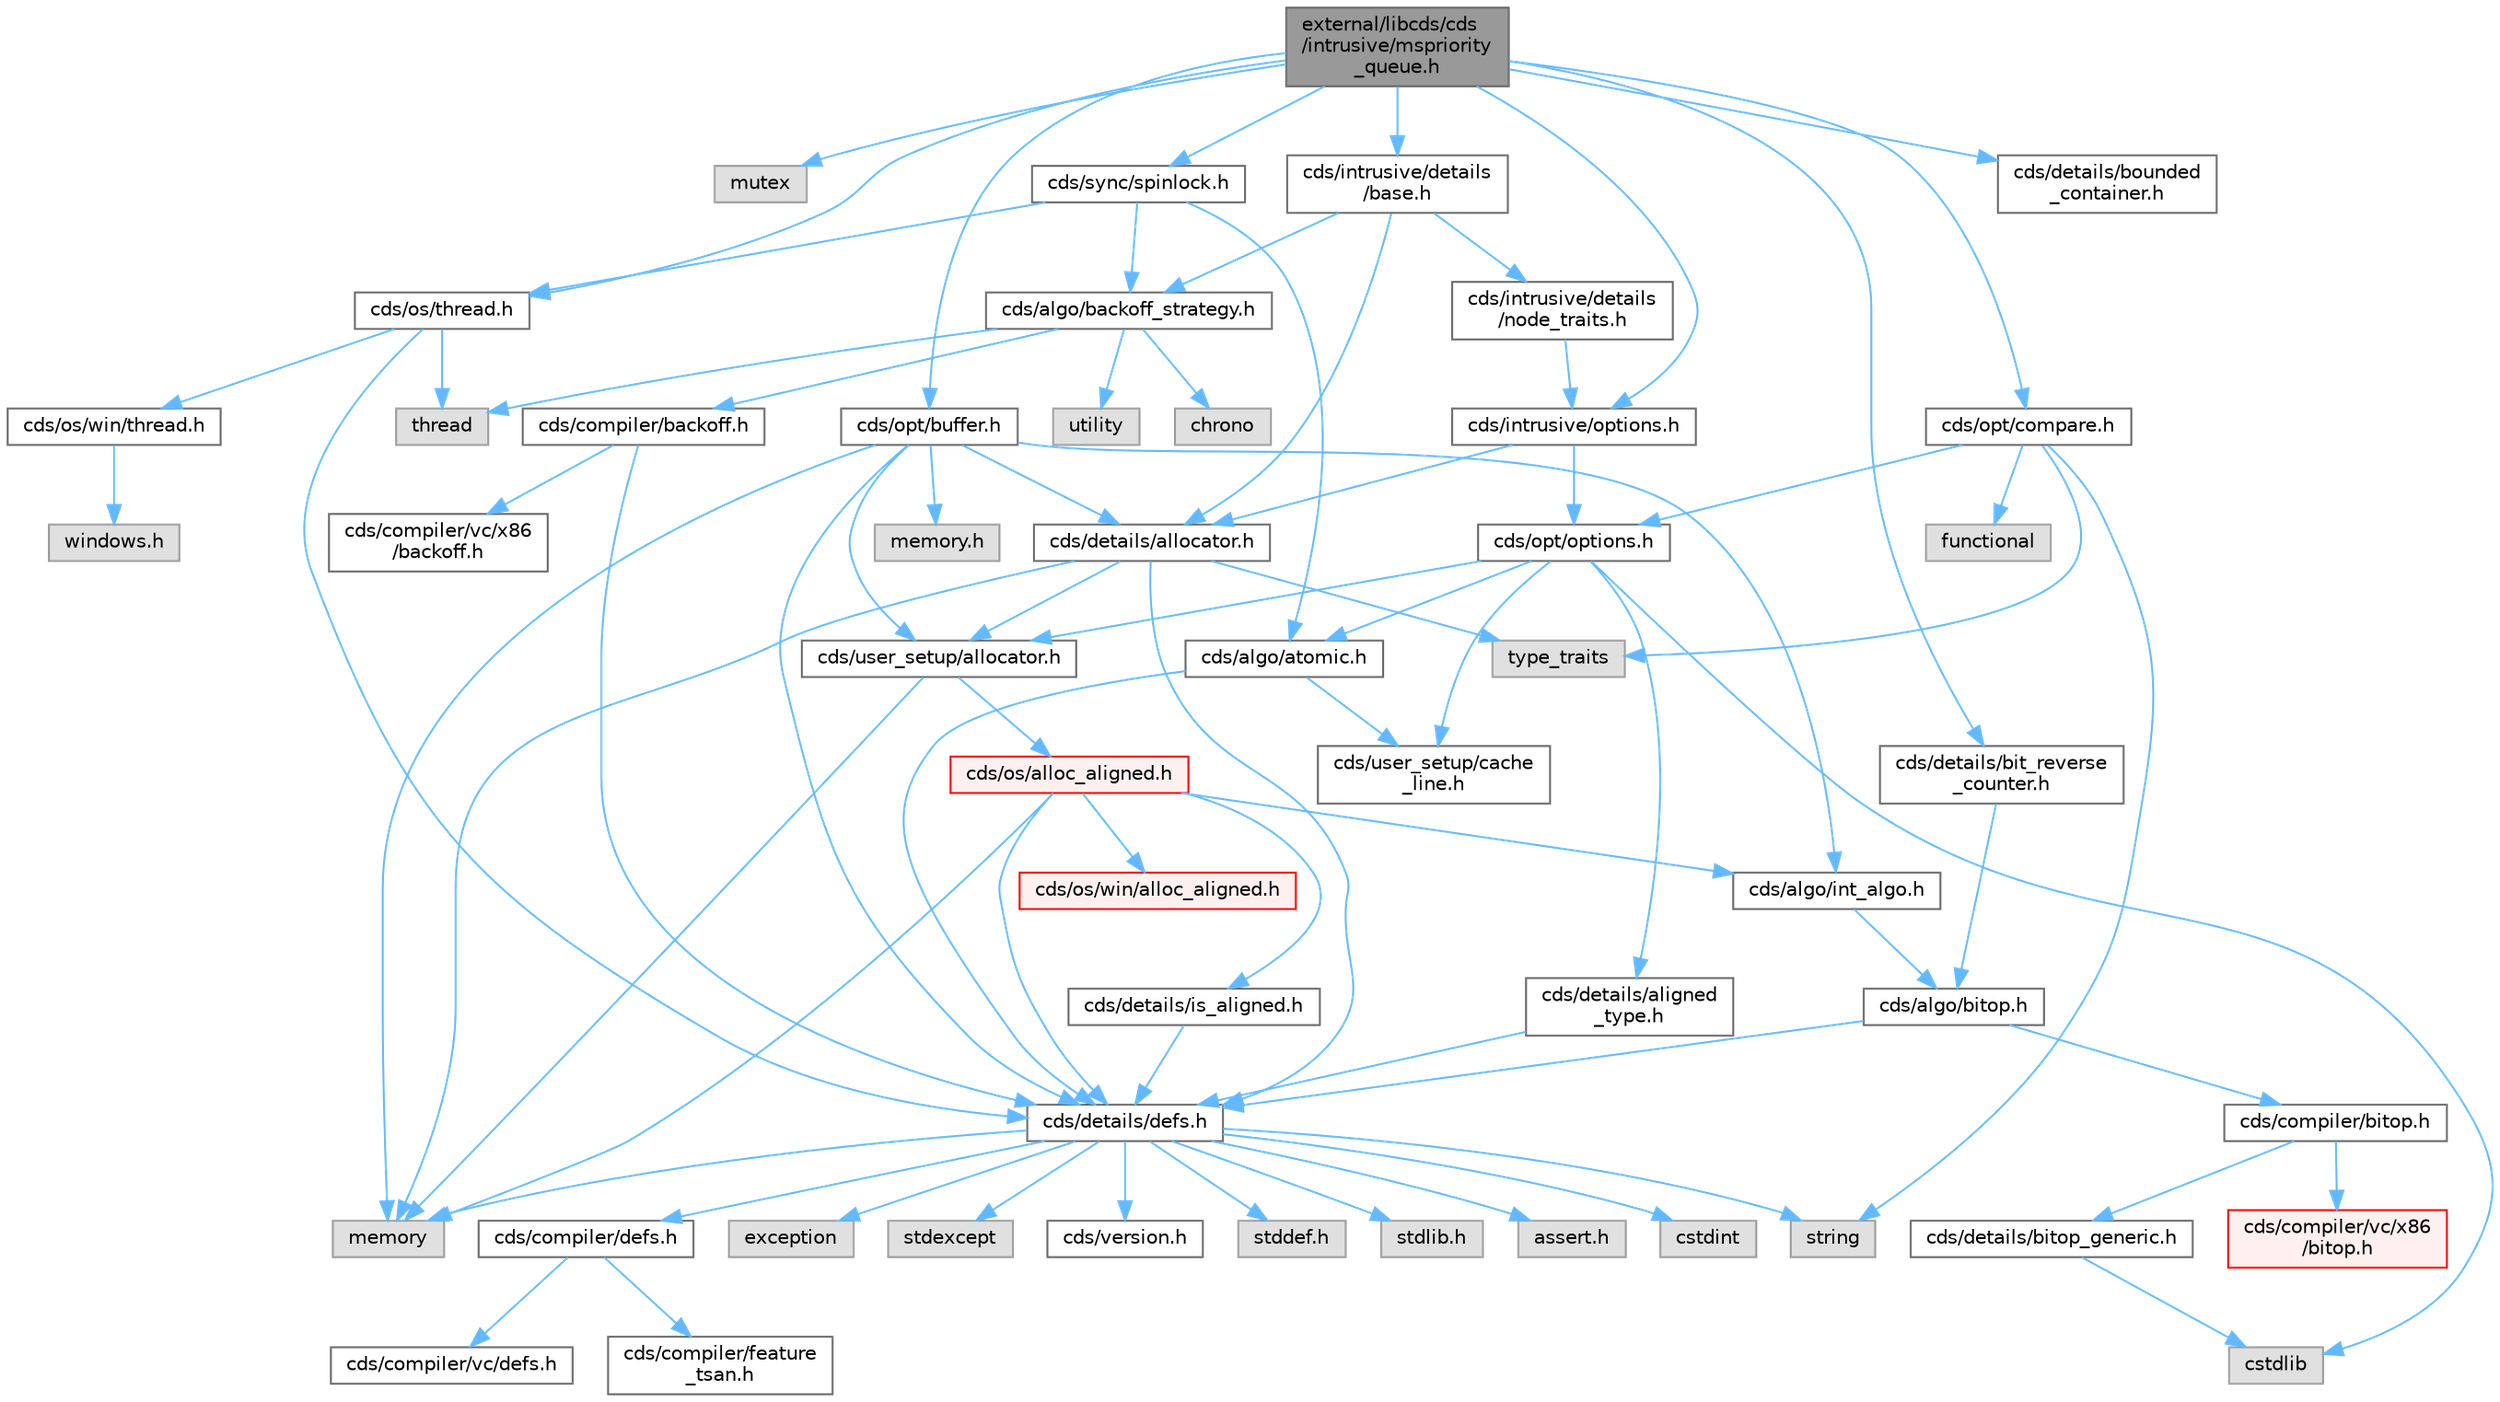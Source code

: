 digraph "external/libcds/cds/intrusive/mspriority_queue.h"
{
 // LATEX_PDF_SIZE
  bgcolor="transparent";
  edge [fontname=Helvetica,fontsize=10,labelfontname=Helvetica,labelfontsize=10];
  node [fontname=Helvetica,fontsize=10,shape=box,height=0.2,width=0.4];
  Node1 [id="Node000001",label="external/libcds/cds\l/intrusive/mspriority\l_queue.h",height=0.2,width=0.4,color="gray40", fillcolor="grey60", style="filled", fontcolor="black",tooltip=" "];
  Node1 -> Node2 [id="edge78_Node000001_Node000002",color="steelblue1",style="solid",tooltip=" "];
  Node2 [id="Node000002",label="mutex",height=0.2,width=0.4,color="grey60", fillcolor="#E0E0E0", style="filled",tooltip=" "];
  Node1 -> Node3 [id="edge79_Node000001_Node000003",color="steelblue1",style="solid",tooltip=" "];
  Node3 [id="Node000003",label="cds/intrusive/details\l/base.h",height=0.2,width=0.4,color="grey40", fillcolor="white", style="filled",URL="$external_2libcds_2cds_2intrusive_2details_2base_8h.html",tooltip=" "];
  Node3 -> Node4 [id="edge80_Node000003_Node000004",color="steelblue1",style="solid",tooltip=" "];
  Node4 [id="Node000004",label="cds/intrusive/details\l/node_traits.h",height=0.2,width=0.4,color="grey40", fillcolor="white", style="filled",URL="$node__traits_8h.html",tooltip=" "];
  Node4 -> Node5 [id="edge81_Node000004_Node000005",color="steelblue1",style="solid",tooltip=" "];
  Node5 [id="Node000005",label="cds/intrusive/options.h",height=0.2,width=0.4,color="grey40", fillcolor="white", style="filled",URL="$intrusive_2options_8h.html",tooltip=" "];
  Node5 -> Node6 [id="edge82_Node000005_Node000006",color="steelblue1",style="solid",tooltip=" "];
  Node6 [id="Node000006",label="cds/opt/options.h",height=0.2,width=0.4,color="grey40", fillcolor="white", style="filled",URL="$opt_2options_8h.html",tooltip=" "];
  Node6 -> Node7 [id="edge83_Node000006_Node000007",color="steelblue1",style="solid",tooltip=" "];
  Node7 [id="Node000007",label="cstdlib",height=0.2,width=0.4,color="grey60", fillcolor="#E0E0E0", style="filled",tooltip=" "];
  Node6 -> Node8 [id="edge84_Node000006_Node000008",color="steelblue1",style="solid",tooltip=" "];
  Node8 [id="Node000008",label="cds/details/aligned\l_type.h",height=0.2,width=0.4,color="grey40", fillcolor="white", style="filled",URL="$aligned__type_8h.html",tooltip=" "];
  Node8 -> Node9 [id="edge85_Node000008_Node000009",color="steelblue1",style="solid",tooltip=" "];
  Node9 [id="Node000009",label="cds/details/defs.h",height=0.2,width=0.4,color="grey40", fillcolor="white", style="filled",URL="$details_2defs_8h.html",tooltip=" "];
  Node9 -> Node10 [id="edge86_Node000009_Node000010",color="steelblue1",style="solid",tooltip=" "];
  Node10 [id="Node000010",label="stddef.h",height=0.2,width=0.4,color="grey60", fillcolor="#E0E0E0", style="filled",tooltip=" "];
  Node9 -> Node11 [id="edge87_Node000009_Node000011",color="steelblue1",style="solid",tooltip=" "];
  Node11 [id="Node000011",label="stdlib.h",height=0.2,width=0.4,color="grey60", fillcolor="#E0E0E0", style="filled",tooltip=" "];
  Node9 -> Node12 [id="edge88_Node000009_Node000012",color="steelblue1",style="solid",tooltip=" "];
  Node12 [id="Node000012",label="assert.h",height=0.2,width=0.4,color="grey60", fillcolor="#E0E0E0", style="filled",tooltip=" "];
  Node9 -> Node13 [id="edge89_Node000009_Node000013",color="steelblue1",style="solid",tooltip=" "];
  Node13 [id="Node000013",label="cstdint",height=0.2,width=0.4,color="grey60", fillcolor="#E0E0E0", style="filled",tooltip=" "];
  Node9 -> Node14 [id="edge90_Node000009_Node000014",color="steelblue1",style="solid",tooltip=" "];
  Node14 [id="Node000014",label="exception",height=0.2,width=0.4,color="grey60", fillcolor="#E0E0E0", style="filled",tooltip=" "];
  Node9 -> Node15 [id="edge91_Node000009_Node000015",color="steelblue1",style="solid",tooltip=" "];
  Node15 [id="Node000015",label="stdexcept",height=0.2,width=0.4,color="grey60", fillcolor="#E0E0E0", style="filled",tooltip=" "];
  Node9 -> Node16 [id="edge92_Node000009_Node000016",color="steelblue1",style="solid",tooltip=" "];
  Node16 [id="Node000016",label="string",height=0.2,width=0.4,color="grey60", fillcolor="#E0E0E0", style="filled",tooltip=" "];
  Node9 -> Node17 [id="edge93_Node000009_Node000017",color="steelblue1",style="solid",tooltip=" "];
  Node17 [id="Node000017",label="memory",height=0.2,width=0.4,color="grey60", fillcolor="#E0E0E0", style="filled",tooltip=" "];
  Node9 -> Node18 [id="edge94_Node000009_Node000018",color="steelblue1",style="solid",tooltip=" "];
  Node18 [id="Node000018",label="cds/version.h",height=0.2,width=0.4,color="grey40", fillcolor="white", style="filled",URL="$external_2libcds_2cds_2version_8h.html",tooltip=" "];
  Node9 -> Node19 [id="edge95_Node000009_Node000019",color="steelblue1",style="solid",tooltip=" "];
  Node19 [id="Node000019",label="cds/compiler/defs.h",height=0.2,width=0.4,color="grey40", fillcolor="white", style="filled",URL="$compiler_2defs_8h.html",tooltip=" "];
  Node19 -> Node20 [id="edge96_Node000019_Node000020",color="steelblue1",style="solid",tooltip=" "];
  Node20 [id="Node000020",label="cds/compiler/vc/defs.h",height=0.2,width=0.4,color="grey40", fillcolor="white", style="filled",URL="$compiler_2vc_2defs_8h.html",tooltip=" "];
  Node19 -> Node21 [id="edge97_Node000019_Node000021",color="steelblue1",style="solid",tooltip=" "];
  Node21 [id="Node000021",label="cds/compiler/feature\l_tsan.h",height=0.2,width=0.4,color="grey40", fillcolor="white", style="filled",URL="$feature__tsan_8h.html",tooltip=" "];
  Node6 -> Node22 [id="edge98_Node000006_Node000022",color="steelblue1",style="solid",tooltip=" "];
  Node22 [id="Node000022",label="cds/user_setup/allocator.h",height=0.2,width=0.4,color="grey40", fillcolor="white", style="filled",URL="$external_2libcds_2cds_2user__setup_2allocator_8h.html",tooltip="Default implementation of allocator classes."];
  Node22 -> Node17 [id="edge99_Node000022_Node000017",color="steelblue1",style="solid",tooltip=" "];
  Node22 -> Node23 [id="edge100_Node000022_Node000023",color="steelblue1",style="solid",tooltip=" "];
  Node23 [id="Node000023",label="cds/os/alloc_aligned.h",height=0.2,width=0.4,color="red", fillcolor="#FFF0F0", style="filled",URL="$alloc__aligned_8h.html",tooltip=" "];
  Node23 -> Node9 [id="edge101_Node000023_Node000009",color="steelblue1",style="solid",tooltip=" "];
  Node23 -> Node24 [id="edge102_Node000023_Node000024",color="steelblue1",style="solid",tooltip=" "];
  Node24 [id="Node000024",label="cds/os/win/alloc_aligned.h",height=0.2,width=0.4,color="red", fillcolor="#FFF0F0", style="filled",URL="$win_2alloc__aligned_8h.html",tooltip=" "];
  Node23 -> Node17 [id="edge103_Node000023_Node000017",color="steelblue1",style="solid",tooltip=" "];
  Node23 -> Node26 [id="edge104_Node000023_Node000026",color="steelblue1",style="solid",tooltip=" "];
  Node26 [id="Node000026",label="cds/details/is_aligned.h",height=0.2,width=0.4,color="grey40", fillcolor="white", style="filled",URL="$is__aligned_8h.html",tooltip=" "];
  Node26 -> Node9 [id="edge105_Node000026_Node000009",color="steelblue1",style="solid",tooltip=" "];
  Node23 -> Node27 [id="edge106_Node000023_Node000027",color="steelblue1",style="solid",tooltip=" "];
  Node27 [id="Node000027",label="cds/algo/int_algo.h",height=0.2,width=0.4,color="grey40", fillcolor="white", style="filled",URL="$int__algo_8h.html",tooltip=" "];
  Node27 -> Node28 [id="edge107_Node000027_Node000028",color="steelblue1",style="solid",tooltip=" "];
  Node28 [id="Node000028",label="cds/algo/bitop.h",height=0.2,width=0.4,color="grey40", fillcolor="white", style="filled",URL="$algo_2bitop_8h.html",tooltip=" "];
  Node28 -> Node9 [id="edge108_Node000028_Node000009",color="steelblue1",style="solid",tooltip=" "];
  Node28 -> Node29 [id="edge109_Node000028_Node000029",color="steelblue1",style="solid",tooltip=" "];
  Node29 [id="Node000029",label="cds/compiler/bitop.h",height=0.2,width=0.4,color="grey40", fillcolor="white", style="filled",URL="$compiler_2bitop_8h.html",tooltip=" "];
  Node29 -> Node30 [id="edge110_Node000029_Node000030",color="steelblue1",style="solid",tooltip=" "];
  Node30 [id="Node000030",label="cds/compiler/vc/x86\l/bitop.h",height=0.2,width=0.4,color="red", fillcolor="#FFF0F0", style="filled",URL="$compiler_2vc_2x86_2bitop_8h.html",tooltip=" "];
  Node29 -> Node33 [id="edge111_Node000029_Node000033",color="steelblue1",style="solid",tooltip=" "];
  Node33 [id="Node000033",label="cds/details/bitop_generic.h",height=0.2,width=0.4,color="grey40", fillcolor="white", style="filled",URL="$bitop__generic_8h.html",tooltip=" "];
  Node33 -> Node7 [id="edge112_Node000033_Node000007",color="steelblue1",style="solid",tooltip=" "];
  Node6 -> Node37 [id="edge113_Node000006_Node000037",color="steelblue1",style="solid",tooltip=" "];
  Node37 [id="Node000037",label="cds/user_setup/cache\l_line.h",height=0.2,width=0.4,color="grey40", fillcolor="white", style="filled",URL="$cache__line_8h.html",tooltip="Cache-line size definition"];
  Node6 -> Node38 [id="edge114_Node000006_Node000038",color="steelblue1",style="solid",tooltip=" "];
  Node38 [id="Node000038",label="cds/algo/atomic.h",height=0.2,width=0.4,color="grey40", fillcolor="white", style="filled",URL="$external_2libcds_2cds_2algo_2atomic_8h.html",tooltip=" "];
  Node38 -> Node9 [id="edge115_Node000038_Node000009",color="steelblue1",style="solid",tooltip=" "];
  Node38 -> Node37 [id="edge116_Node000038_Node000037",color="steelblue1",style="solid",tooltip=" "];
  Node5 -> Node39 [id="edge117_Node000005_Node000039",color="steelblue1",style="solid",tooltip=" "];
  Node39 [id="Node000039",label="cds/details/allocator.h",height=0.2,width=0.4,color="grey40", fillcolor="white", style="filled",URL="$external_2libcds_2cds_2details_2allocator_8h.html",tooltip=" "];
  Node39 -> Node40 [id="edge118_Node000039_Node000040",color="steelblue1",style="solid",tooltip=" "];
  Node40 [id="Node000040",label="type_traits",height=0.2,width=0.4,color="grey60", fillcolor="#E0E0E0", style="filled",tooltip=" "];
  Node39 -> Node17 [id="edge119_Node000039_Node000017",color="steelblue1",style="solid",tooltip=" "];
  Node39 -> Node9 [id="edge120_Node000039_Node000009",color="steelblue1",style="solid",tooltip=" "];
  Node39 -> Node22 [id="edge121_Node000039_Node000022",color="steelblue1",style="solid",tooltip=" "];
  Node3 -> Node39 [id="edge122_Node000003_Node000039",color="steelblue1",style="solid",tooltip=" "];
  Node3 -> Node41 [id="edge123_Node000003_Node000041",color="steelblue1",style="solid",tooltip=" "];
  Node41 [id="Node000041",label="cds/algo/backoff_strategy.h",height=0.2,width=0.4,color="grey40", fillcolor="white", style="filled",URL="$backoff__strategy_8h.html",tooltip=" "];
  Node41 -> Node36 [id="edge124_Node000041_Node000036",color="steelblue1",style="solid",tooltip=" "];
  Node36 [id="Node000036",label="utility",height=0.2,width=0.4,color="grey60", fillcolor="#E0E0E0", style="filled",tooltip=" "];
  Node41 -> Node32 [id="edge125_Node000041_Node000032",color="steelblue1",style="solid",tooltip=" "];
  Node32 [id="Node000032",label="thread",height=0.2,width=0.4,color="grey60", fillcolor="#E0E0E0", style="filled",tooltip=" "];
  Node41 -> Node42 [id="edge126_Node000041_Node000042",color="steelblue1",style="solid",tooltip=" "];
  Node42 [id="Node000042",label="chrono",height=0.2,width=0.4,color="grey60", fillcolor="#E0E0E0", style="filled",tooltip=" "];
  Node41 -> Node43 [id="edge127_Node000041_Node000043",color="steelblue1",style="solid",tooltip=" "];
  Node43 [id="Node000043",label="cds/compiler/backoff.h",height=0.2,width=0.4,color="grey40", fillcolor="white", style="filled",URL="$backoff_8h.html",tooltip=" "];
  Node43 -> Node9 [id="edge128_Node000043_Node000009",color="steelblue1",style="solid",tooltip=" "];
  Node43 -> Node44 [id="edge129_Node000043_Node000044",color="steelblue1",style="solid",tooltip=" "];
  Node44 [id="Node000044",label="cds/compiler/vc/x86\l/backoff.h",height=0.2,width=0.4,color="grey40", fillcolor="white", style="filled",URL="$vc_2x86_2backoff_8h.html",tooltip=" "];
  Node1 -> Node45 [id="edge130_Node000001_Node000045",color="steelblue1",style="solid",tooltip=" "];
  Node45 [id="Node000045",label="cds/sync/spinlock.h",height=0.2,width=0.4,color="grey40", fillcolor="white", style="filled",URL="$sync_2spinlock_8h.html",tooltip=" "];
  Node45 -> Node38 [id="edge131_Node000045_Node000038",color="steelblue1",style="solid",tooltip=" "];
  Node45 -> Node46 [id="edge132_Node000045_Node000046",color="steelblue1",style="solid",tooltip=" "];
  Node46 [id="Node000046",label="cds/os/thread.h",height=0.2,width=0.4,color="grey40", fillcolor="white", style="filled",URL="$cds_2os_2thread_8h.html",tooltip=" "];
  Node46 -> Node32 [id="edge133_Node000046_Node000032",color="steelblue1",style="solid",tooltip=" "];
  Node46 -> Node9 [id="edge134_Node000046_Node000009",color="steelblue1",style="solid",tooltip=" "];
  Node46 -> Node47 [id="edge135_Node000046_Node000047",color="steelblue1",style="solid",tooltip=" "];
  Node47 [id="Node000047",label="cds/os/win/thread.h",height=0.2,width=0.4,color="grey40", fillcolor="white", style="filled",URL="$cds_2os_2win_2thread_8h.html",tooltip=" "];
  Node47 -> Node48 [id="edge136_Node000047_Node000048",color="steelblue1",style="solid",tooltip=" "];
  Node48 [id="Node000048",label="windows.h",height=0.2,width=0.4,color="grey60", fillcolor="#E0E0E0", style="filled",tooltip=" "];
  Node45 -> Node41 [id="edge137_Node000045_Node000041",color="steelblue1",style="solid",tooltip=" "];
  Node1 -> Node46 [id="edge138_Node000001_Node000046",color="steelblue1",style="solid",tooltip=" "];
  Node1 -> Node49 [id="edge139_Node000001_Node000049",color="steelblue1",style="solid",tooltip=" "];
  Node49 [id="Node000049",label="cds/details/bit_reverse\l_counter.h",height=0.2,width=0.4,color="grey40", fillcolor="white", style="filled",URL="$bit__reverse__counter_8h.html",tooltip=" "];
  Node49 -> Node28 [id="edge140_Node000049_Node000028",color="steelblue1",style="solid",tooltip=" "];
  Node1 -> Node5 [id="edge141_Node000001_Node000005",color="steelblue1",style="solid",tooltip=" "];
  Node1 -> Node50 [id="edge142_Node000001_Node000050",color="steelblue1",style="solid",tooltip=" "];
  Node50 [id="Node000050",label="cds/opt/buffer.h",height=0.2,width=0.4,color="grey40", fillcolor="white", style="filled",URL="$external_2libcds_2cds_2opt_2buffer_8h.html",tooltip=" "];
  Node50 -> Node51 [id="edge143_Node000050_Node000051",color="steelblue1",style="solid",tooltip=" "];
  Node51 [id="Node000051",label="memory.h",height=0.2,width=0.4,color="grey60", fillcolor="#E0E0E0", style="filled",tooltip=" "];
  Node50 -> Node9 [id="edge144_Node000050_Node000009",color="steelblue1",style="solid",tooltip=" "];
  Node50 -> Node22 [id="edge145_Node000050_Node000022",color="steelblue1",style="solid",tooltip=" "];
  Node50 -> Node39 [id="edge146_Node000050_Node000039",color="steelblue1",style="solid",tooltip=" "];
  Node50 -> Node27 [id="edge147_Node000050_Node000027",color="steelblue1",style="solid",tooltip=" "];
  Node50 -> Node17 [id="edge148_Node000050_Node000017",color="steelblue1",style="solid",tooltip=" "];
  Node1 -> Node52 [id="edge149_Node000001_Node000052",color="steelblue1",style="solid",tooltip=" "];
  Node52 [id="Node000052",label="cds/opt/compare.h",height=0.2,width=0.4,color="grey40", fillcolor="white", style="filled",URL="$external_2libcds_2cds_2opt_2compare_8h.html",tooltip=" "];
  Node52 -> Node40 [id="edge150_Node000052_Node000040",color="steelblue1",style="solid",tooltip=" "];
  Node52 -> Node53 [id="edge151_Node000052_Node000053",color="steelblue1",style="solid",tooltip=" "];
  Node53 [id="Node000053",label="functional",height=0.2,width=0.4,color="grey60", fillcolor="#E0E0E0", style="filled",tooltip=" "];
  Node52 -> Node16 [id="edge152_Node000052_Node000016",color="steelblue1",style="solid",tooltip=" "];
  Node52 -> Node6 [id="edge153_Node000052_Node000006",color="steelblue1",style="solid",tooltip=" "];
  Node1 -> Node54 [id="edge154_Node000001_Node000054",color="steelblue1",style="solid",tooltip=" "];
  Node54 [id="Node000054",label="cds/details/bounded\l_container.h",height=0.2,width=0.4,color="grey40", fillcolor="white", style="filled",URL="$bounded__container_8h.html",tooltip=" "];
}
